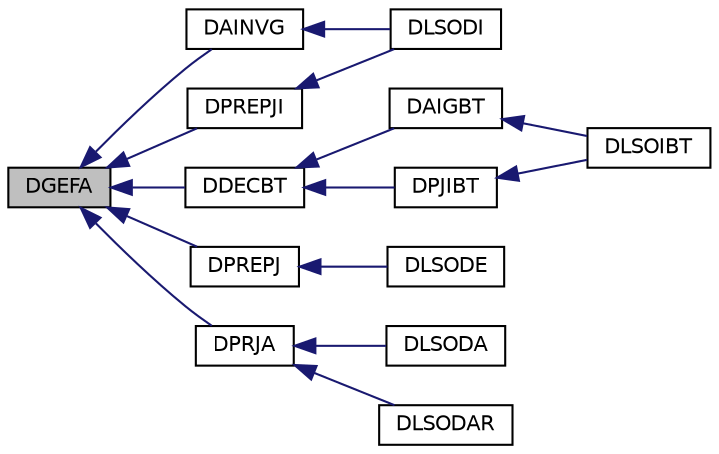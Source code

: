 digraph G
{
  edge [fontname="Helvetica",fontsize="10",labelfontname="Helvetica",labelfontsize="10"];
  node [fontname="Helvetica",fontsize="10",shape=record];
  rankdir=LR;
  Node1 [label="DGEFA",height=0.2,width=0.4,color="black", fillcolor="grey75", style="filled" fontcolor="black"];
  Node1 -> Node2 [dir=back,color="midnightblue",fontsize="10",style="solid",fontname="Helvetica"];
  Node2 [label="DAINVG",height=0.2,width=0.4,color="black", fillcolor="white", style="filled",URL="$opkda1_8f90.html#accd4dd8ff9b8117321202a41f68a6de2"];
  Node2 -> Node3 [dir=back,color="midnightblue",fontsize="10",style="solid",fontname="Helvetica"];
  Node3 [label="DLSODI",height=0.2,width=0.4,color="black", fillcolor="white", style="filled",URL="$opkdmain_8f90.html#aeb7356035bc33fb533f00f0aaf6bab48"];
  Node1 -> Node4 [dir=back,color="midnightblue",fontsize="10",style="solid",fontname="Helvetica"];
  Node4 [label="DDECBT",height=0.2,width=0.4,color="black", fillcolor="white", style="filled",URL="$opkda1_8f90.html#ad6696c0cf6cf199e080dac4741fb553c"];
  Node4 -> Node5 [dir=back,color="midnightblue",fontsize="10",style="solid",fontname="Helvetica"];
  Node5 [label="DAIGBT",height=0.2,width=0.4,color="black", fillcolor="white", style="filled",URL="$opkda1_8f90.html#ae1fbd82de4d860d8aba886c6fbfa935b"];
  Node5 -> Node6 [dir=back,color="midnightblue",fontsize="10",style="solid",fontname="Helvetica"];
  Node6 [label="DLSOIBT",height=0.2,width=0.4,color="black", fillcolor="white", style="filled",URL="$opkdmain_8f90.html#adba4bd945e718a59e4cbf98ddf8f224c"];
  Node4 -> Node7 [dir=back,color="midnightblue",fontsize="10",style="solid",fontname="Helvetica"];
  Node7 [label="DPJIBT",height=0.2,width=0.4,color="black", fillcolor="white", style="filled",URL="$opkda1_8f90.html#a456b17d8fdf9d52f2bac14d45a3ae24b"];
  Node7 -> Node6 [dir=back,color="midnightblue",fontsize="10",style="solid",fontname="Helvetica"];
  Node1 -> Node8 [dir=back,color="midnightblue",fontsize="10",style="solid",fontname="Helvetica"];
  Node8 [label="DPREPJ",height=0.2,width=0.4,color="black", fillcolor="white", style="filled",URL="$opkda1_8f90.html#ab7c502c869863869151c2bf2c070f52e"];
  Node8 -> Node9 [dir=back,color="midnightblue",fontsize="10",style="solid",fontname="Helvetica"];
  Node9 [label="DLSODE",height=0.2,width=0.4,color="black", fillcolor="white", style="filled",URL="$opkdmain_8f90.html#a4196f3869c790e8813b4bac1dd03ecb9"];
  Node1 -> Node10 [dir=back,color="midnightblue",fontsize="10",style="solid",fontname="Helvetica"];
  Node10 [label="DPREPJI",height=0.2,width=0.4,color="black", fillcolor="white", style="filled",URL="$opkda1_8f90.html#a11e7a071c560fef7d83adb409cb12161"];
  Node10 -> Node3 [dir=back,color="midnightblue",fontsize="10",style="solid",fontname="Helvetica"];
  Node1 -> Node11 [dir=back,color="midnightblue",fontsize="10",style="solid",fontname="Helvetica"];
  Node11 [label="DPRJA",height=0.2,width=0.4,color="black", fillcolor="white", style="filled",URL="$opkda1_8f90.html#a0f4c6b47dff20bf7db636df53aad9d9f"];
  Node11 -> Node12 [dir=back,color="midnightblue",fontsize="10",style="solid",fontname="Helvetica"];
  Node12 [label="DLSODA",height=0.2,width=0.4,color="black", fillcolor="white", style="filled",URL="$opkdmain_8f90.html#a7028cae269fa60b5b454f91a66b2d04d"];
  Node11 -> Node13 [dir=back,color="midnightblue",fontsize="10",style="solid",fontname="Helvetica"];
  Node13 [label="DLSODAR",height=0.2,width=0.4,color="black", fillcolor="white", style="filled",URL="$opkdmain_8f90.html#a1711c1b88bb05db6bc1a9b3b0e3a2663"];
}
